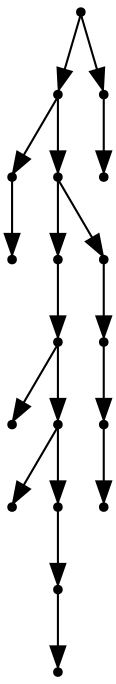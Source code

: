 digraph {
  18 [shape=point];
  15 [shape=point];
  1 [shape=point];
  0 [shape=point];
  14 [shape=point];
  9 [shape=point];
  8 [shape=point];
  2 [shape=point];
  7 [shape=point];
  3 [shape=point];
  6 [shape=point];
  5 [shape=point];
  4 [shape=point];
  13 [shape=point];
  12 [shape=point];
  11 [shape=point];
  10 [shape=point];
  17 [shape=point];
  16 [shape=point];
18 -> 15;
15 -> 1;
1 -> 0;
15 -> 14;
14 -> 9;
9 -> 8;
8 -> 2;
8 -> 7;
7 -> 3;
7 -> 6;
6 -> 5;
5 -> 4;
14 -> 13;
13 -> 12;
12 -> 11;
11 -> 10;
18 -> 17;
17 -> 16;
}
